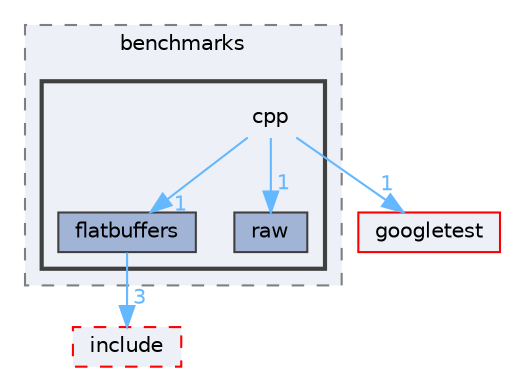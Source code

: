 digraph "flatbuffers/benchmarks/cpp"
{
 // LATEX_PDF_SIZE
  bgcolor="transparent";
  edge [fontname=Helvetica,fontsize=10,labelfontname=Helvetica,labelfontsize=10];
  node [fontname=Helvetica,fontsize=10,shape=box,height=0.2,width=0.4];
  compound=true
  subgraph clusterdir_c1602886fc553a2c078e84755569d3a1 {
    graph [ bgcolor="#edf0f7", pencolor="grey50", label="benchmarks", fontname=Helvetica,fontsize=10 style="filled,dashed", URL="dir_c1602886fc553a2c078e84755569d3a1.html",tooltip=""]
  subgraph clusterdir_8a4b083c3d01f8649f0b26897562a720 {
    graph [ bgcolor="#edf0f7", pencolor="grey25", label="", fontname=Helvetica,fontsize=10 style="filled,bold", URL="dir_8a4b083c3d01f8649f0b26897562a720.html",tooltip=""]
    dir_8a4b083c3d01f8649f0b26897562a720 [shape=plaintext, label="cpp"];
  dir_d4bd48e86402ea03dc246695713a10e4 [label="flatbuffers", fillcolor="#a2b4d6", color="grey25", style="filled", URL="dir_d4bd48e86402ea03dc246695713a10e4.html",tooltip=""];
  dir_05b7587b97e439274039b46bf4d04ea9 [label="raw", fillcolor="#a2b4d6", color="grey25", style="filled", URL="dir_05b7587b97e439274039b46bf4d04ea9.html",tooltip=""];
  }
  }
  dir_2879053b84896c12ffc7981c1bfbc532 [label="googletest", fillcolor="#edf0f7", color="red", style="filled", URL="dir_2879053b84896c12ffc7981c1bfbc532.html",tooltip=""];
  dir_1070400e4fc31576c7133789377210a4 [label="include", fillcolor="#edf0f7", color="red", style="filled,dashed", URL="dir_1070400e4fc31576c7133789377210a4.html",tooltip=""];
  dir_8a4b083c3d01f8649f0b26897562a720->dir_05b7587b97e439274039b46bf4d04ea9 [headlabel="1", labeldistance=1.5 headhref="dir_000033_000163.html" href="dir_000033_000163.html" color="steelblue1" fontcolor="steelblue1"];
  dir_8a4b083c3d01f8649f0b26897562a720->dir_2879053b84896c12ffc7981c1bfbc532 [headlabel="1", labeldistance=1.5 headhref="dir_000033_000100.html" href="dir_000033_000100.html" color="steelblue1" fontcolor="steelblue1"];
  dir_8a4b083c3d01f8649f0b26897562a720->dir_d4bd48e86402ea03dc246695713a10e4 [headlabel="1", labeldistance=1.5 headhref="dir_000033_000059.html" href="dir_000033_000059.html" color="steelblue1" fontcolor="steelblue1"];
  dir_d4bd48e86402ea03dc246695713a10e4->dir_1070400e4fc31576c7133789377210a4 [headlabel="3", labeldistance=1.5 headhref="dir_000059_000117.html" href="dir_000059_000117.html" color="steelblue1" fontcolor="steelblue1"];
}
